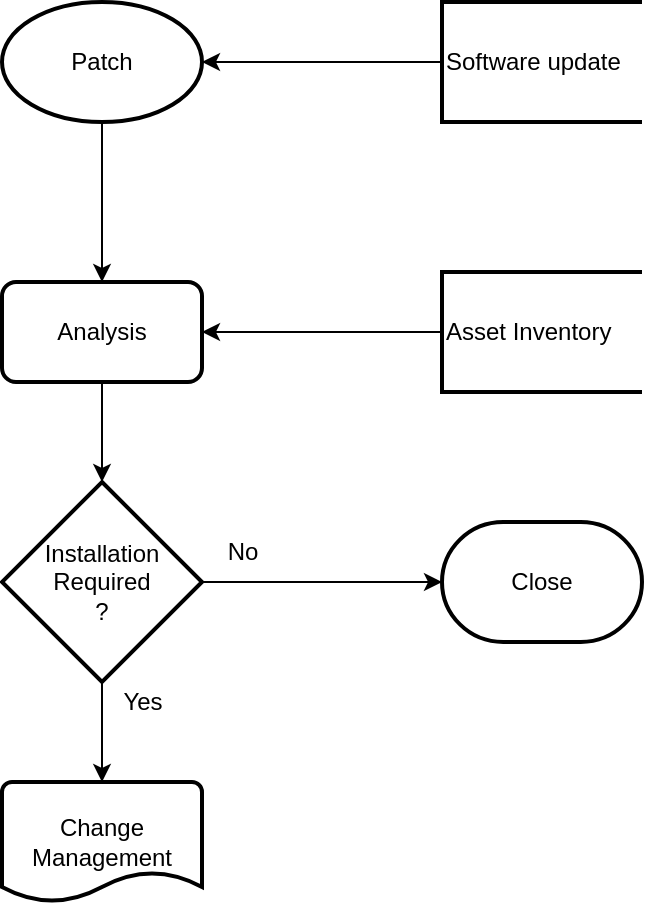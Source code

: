 <mxfile version="20.2.3" type="device"><diagram id="ppyAzJUAc2kdkq0UrdgU" name="Pagina-1"><mxGraphModel dx="1422" dy="737" grid="1" gridSize="10" guides="1" tooltips="1" connect="1" arrows="1" fold="1" page="1" pageScale="1" pageWidth="827" pageHeight="1169" math="0" shadow="0"><root><mxCell id="0"/><mxCell id="1" parent="0"/><mxCell id="kpBywG3PJW3O6JSamrY--9" value="" style="edgeStyle=orthogonalEdgeStyle;rounded=0;orthogonalLoop=1;jettySize=auto;html=1;" edge="1" parent="1" source="kpBywG3PJW3O6JSamrY--2" target="kpBywG3PJW3O6JSamrY--3"><mxGeometry relative="1" as="geometry"/></mxCell><mxCell id="kpBywG3PJW3O6JSamrY--2" value="Patch" style="strokeWidth=2;html=1;shape=mxgraph.flowchart.start_1;whiteSpace=wrap;" vertex="1" parent="1"><mxGeometry x="280" y="80" width="100" height="60" as="geometry"/></mxCell><mxCell id="kpBywG3PJW3O6JSamrY--13" value="" style="edgeStyle=orthogonalEdgeStyle;rounded=0;orthogonalLoop=1;jettySize=auto;html=1;" edge="1" parent="1" source="kpBywG3PJW3O6JSamrY--3" target="kpBywG3PJW3O6JSamrY--12"><mxGeometry relative="1" as="geometry"/></mxCell><mxCell id="kpBywG3PJW3O6JSamrY--3" value="Analysis" style="rounded=1;whiteSpace=wrap;html=1;absoluteArcSize=1;arcSize=14;strokeWidth=2;" vertex="1" parent="1"><mxGeometry x="280" y="220" width="100" height="50" as="geometry"/></mxCell><mxCell id="kpBywG3PJW3O6JSamrY--4" value="Close" style="strokeWidth=2;html=1;shape=mxgraph.flowchart.terminator;whiteSpace=wrap;" vertex="1" parent="1"><mxGeometry x="500" y="340" width="100" height="60" as="geometry"/></mxCell><mxCell id="kpBywG3PJW3O6JSamrY--7" style="edgeStyle=orthogonalEdgeStyle;rounded=0;orthogonalLoop=1;jettySize=auto;html=1;entryX=1;entryY=0.5;entryDx=0;entryDy=0;entryPerimeter=0;" edge="1" parent="1" source="kpBywG3PJW3O6JSamrY--5" target="kpBywG3PJW3O6JSamrY--2"><mxGeometry relative="1" as="geometry"/></mxCell><mxCell id="kpBywG3PJW3O6JSamrY--5" value="Software update" style="strokeWidth=2;html=1;shape=mxgraph.flowchart.annotation_1;align=left;pointerEvents=1;" vertex="1" parent="1"><mxGeometry x="500" y="80" width="100" height="60" as="geometry"/></mxCell><mxCell id="kpBywG3PJW3O6JSamrY--11" style="edgeStyle=orthogonalEdgeStyle;rounded=0;orthogonalLoop=1;jettySize=auto;html=1;entryX=1;entryY=0.5;entryDx=0;entryDy=0;" edge="1" parent="1" source="kpBywG3PJW3O6JSamrY--10" target="kpBywG3PJW3O6JSamrY--3"><mxGeometry relative="1" as="geometry"/></mxCell><mxCell id="kpBywG3PJW3O6JSamrY--10" value="Asset Inventory" style="strokeWidth=2;html=1;shape=mxgraph.flowchart.annotation_1;align=left;pointerEvents=1;" vertex="1" parent="1"><mxGeometry x="500" y="215" width="100" height="60" as="geometry"/></mxCell><mxCell id="kpBywG3PJW3O6JSamrY--14" style="edgeStyle=orthogonalEdgeStyle;rounded=0;orthogonalLoop=1;jettySize=auto;html=1;entryX=0;entryY=0.5;entryDx=0;entryDy=0;entryPerimeter=0;" edge="1" parent="1" source="kpBywG3PJW3O6JSamrY--12" target="kpBywG3PJW3O6JSamrY--4"><mxGeometry relative="1" as="geometry"/></mxCell><mxCell id="kpBywG3PJW3O6JSamrY--18" value="" style="edgeStyle=orthogonalEdgeStyle;rounded=0;orthogonalLoop=1;jettySize=auto;html=1;" edge="1" parent="1" source="kpBywG3PJW3O6JSamrY--12" target="kpBywG3PJW3O6JSamrY--17"><mxGeometry relative="1" as="geometry"/></mxCell><mxCell id="kpBywG3PJW3O6JSamrY--12" value="Installation&lt;br&gt;Required&lt;br&gt;?" style="strokeWidth=2;html=1;shape=mxgraph.flowchart.decision;whiteSpace=wrap;" vertex="1" parent="1"><mxGeometry x="280" y="320" width="100" height="100" as="geometry"/></mxCell><mxCell id="kpBywG3PJW3O6JSamrY--15" value="No" style="text;html=1;align=center;verticalAlign=middle;resizable=0;points=[];autosize=1;strokeColor=none;fillColor=none;" vertex="1" parent="1"><mxGeometry x="380" y="340" width="40" height="30" as="geometry"/></mxCell><mxCell id="kpBywG3PJW3O6JSamrY--17" value="Change Management" style="strokeWidth=2;html=1;shape=mxgraph.flowchart.document2;whiteSpace=wrap;size=0.25;" vertex="1" parent="1"><mxGeometry x="280" y="470" width="100" height="60" as="geometry"/></mxCell><mxCell id="kpBywG3PJW3O6JSamrY--19" value="Yes" style="text;html=1;align=center;verticalAlign=middle;resizable=0;points=[];autosize=1;strokeColor=none;fillColor=none;" vertex="1" parent="1"><mxGeometry x="330" y="415" width="40" height="30" as="geometry"/></mxCell></root></mxGraphModel></diagram></mxfile>
